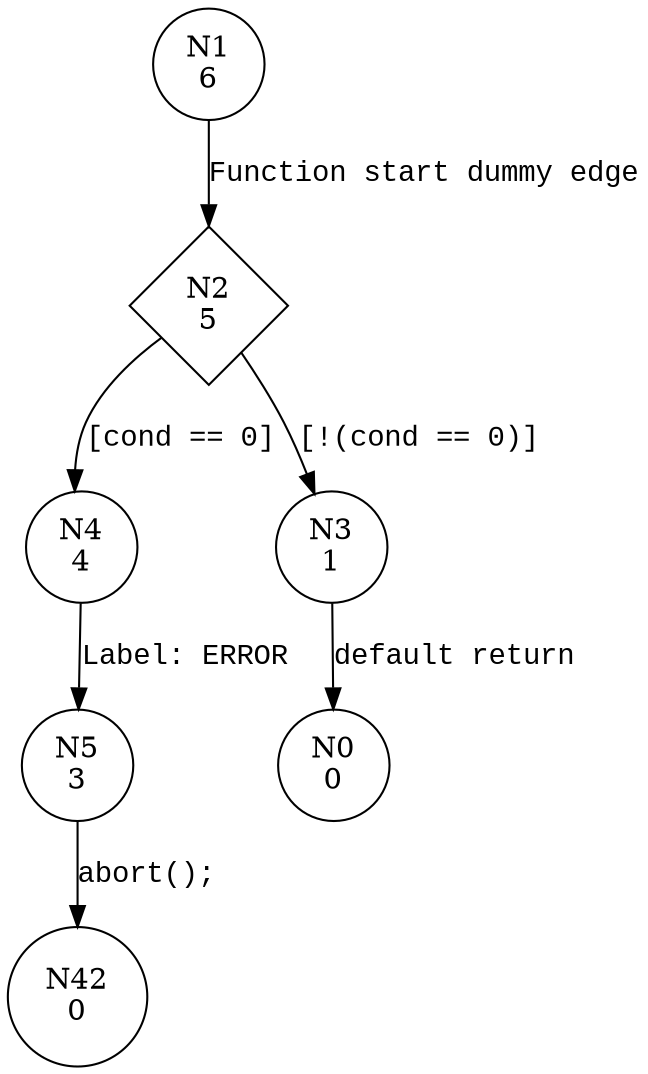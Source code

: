 digraph __VERIFIER_assert {
2 [shape="diamond" label="N2\n5"]
4 [shape="circle" label="N4\n4"]
3 [shape="circle" label="N3\n1"]
5 [shape="circle" label="N5\n3"]
1 [shape="circle" label="N1\n6"]
0 [shape="circle" label="N0\n0"]
42 [shape="circle" label="N42\n0"]
2 -> 4 [label="[cond == 0]" fontname="Courier New"]
2 -> 3 [label="[!(cond == 0)]" fontname="Courier New"]
4 -> 5 [label="Label: ERROR" fontname="Courier New"]
1 -> 2 [label="Function start dummy edge" fontname="Courier New"]
3 -> 0 [label="default return" fontname="Courier New"]
5 -> 42 [label="abort();" fontname="Courier New"]
}